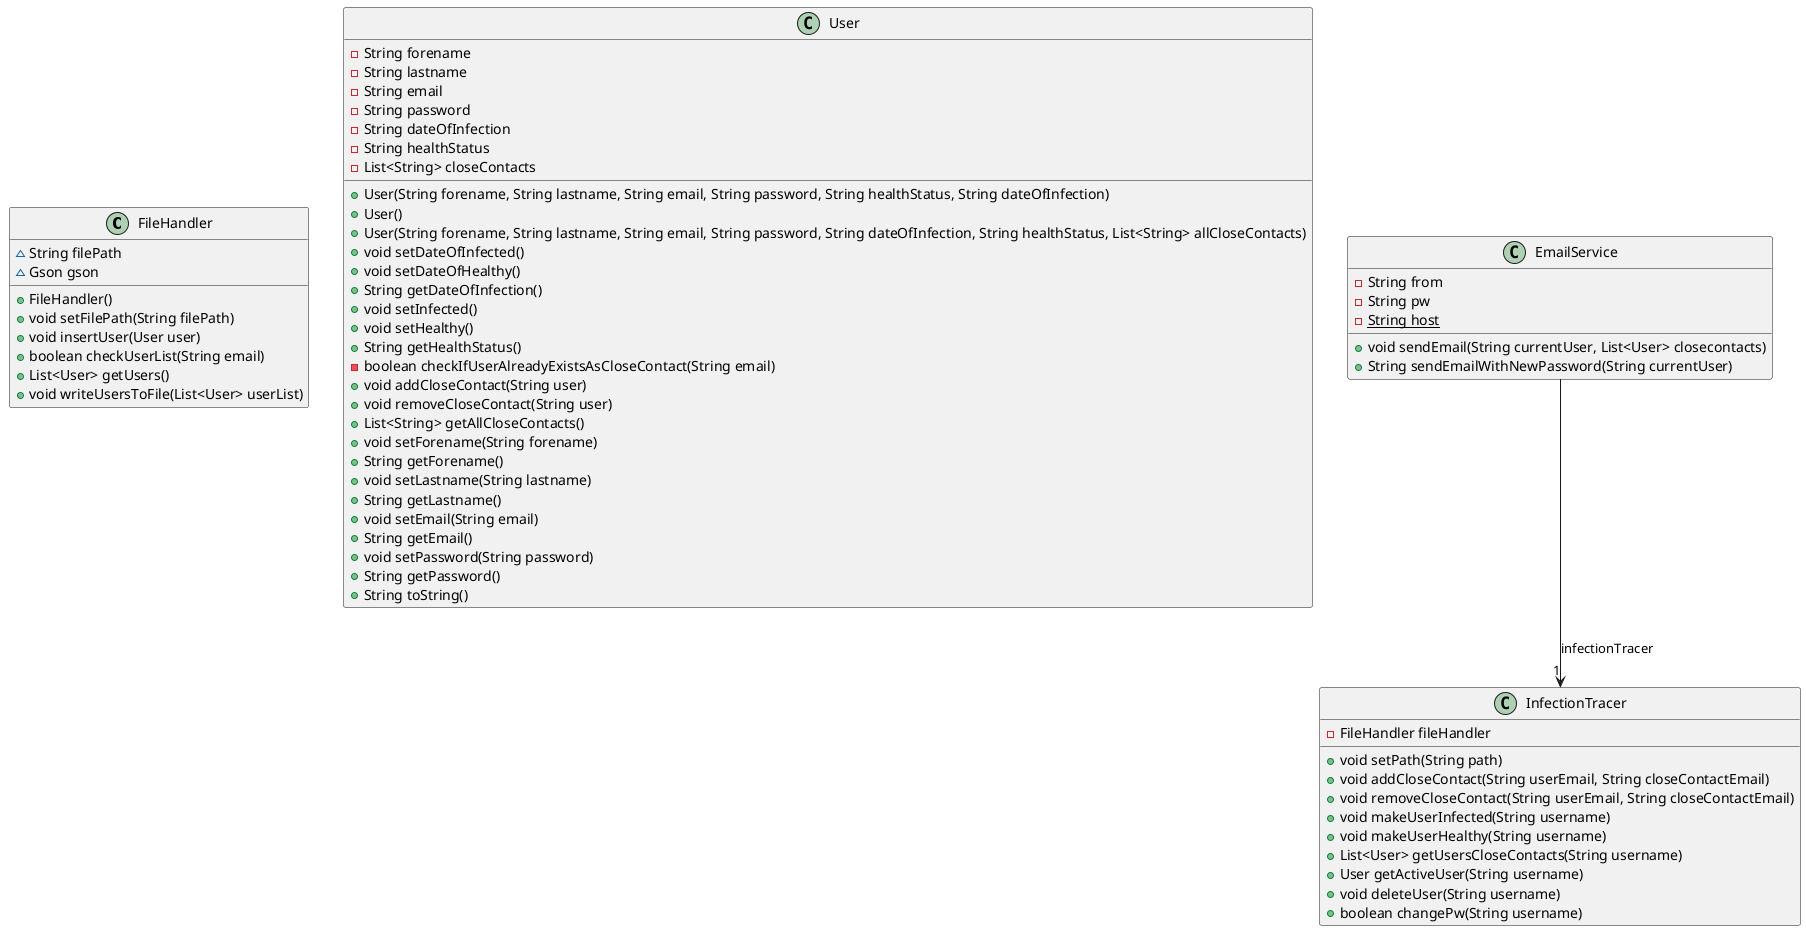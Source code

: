 @startuml
class FileHandler [[java:infectiontracer.json.FileHandler]] {
	~String filePath
	~Gson gson
	+FileHandler()
	+void setFilePath(String filePath)
	+void insertUser(User user)
	+boolean checkUserList(String email)
	+List<User> getUsers()
	+void writeUsersToFile(List<User> userList)
}

class User [[java:infectiontracer.core.User]] {
	-String forename
	-String lastname
	-String email
	-String password
	-String dateOfInfection
	-String healthStatus
	-List<String> closeContacts
	+User(String forename, String lastname, String email, String password, String healthStatus, String dateOfInfection)
	+User()
	+User(String forename, String lastname, String email, String password, String dateOfInfection, String healthStatus, List<String> allCloseContacts)
	+void setDateOfInfected()
	+void setDateOfHealthy()
	+String getDateOfInfection()
	+void setInfected()
	+void setHealthy()
	+String getHealthStatus()
	-boolean checkIfUserAlreadyExistsAsCloseContact(String email)
	+void addCloseContact(String user)
	+void removeCloseContact(String user)
	+List<String> getAllCloseContacts()
	+void setForename(String forename)
	+String getForename()
	+void setLastname(String lastname)
	+String getLastname()
	+void setEmail(String email)
	+String getEmail()
	+void setPassword(String password)
	+String getPassword()
	+String toString()
}
class InfectionTracer [[java:infectiontracer.core.InfectionTracer]] {
	-FileHandler fileHandler
	+void setPath(String path)
	+void addCloseContact(String userEmail, String closeContactEmail)
	+void removeCloseContact(String userEmail, String closeContactEmail)
	+void makeUserInfected(String username)
	+void makeUserHealthy(String username)
	+List<User> getUsersCloseContacts(String username)
	+User getActiveUser(String username)
	+void deleteUser(String username)
	+boolean changePw(String username)
}
class EmailService [[java:infectiontracer.core.EmailService]] {
	-String from
	-String pw
	-{static}String host
	+void sendEmail(String currentUser, List<User> closecontacts)
	+String sendEmailWithNewPassword(String currentUser)
}
class InfectionTracer [[java:infectiontracer.core.InfectionTracer]] {
}
EmailService --> "1" InfectionTracer : infectionTracer
@enduml